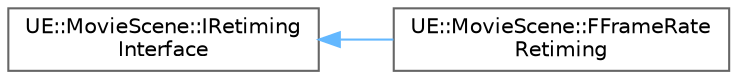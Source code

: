 digraph "Graphical Class Hierarchy"
{
 // INTERACTIVE_SVG=YES
 // LATEX_PDF_SIZE
  bgcolor="transparent";
  edge [fontname=Helvetica,fontsize=10,labelfontname=Helvetica,labelfontsize=10];
  node [fontname=Helvetica,fontsize=10,shape=box,height=0.2,width=0.4];
  rankdir="LR";
  Node0 [id="Node000000",label="UE::MovieScene::IRetiming\lInterface",height=0.2,width=0.4,color="grey40", fillcolor="white", style="filled",URL="$d3/df6/structUE_1_1MovieScene_1_1IRetimingInterface.html",tooltip=" "];
  Node0 -> Node1 [id="edge9619_Node000000_Node000001",dir="back",color="steelblue1",style="solid",tooltip=" "];
  Node1 [id="Node000001",label="UE::MovieScene::FFrameRate\lRetiming",height=0.2,width=0.4,color="grey40", fillcolor="white", style="filled",URL="$db/dab/structUE_1_1MovieScene_1_1FFrameRateRetiming.html",tooltip=" "];
}
